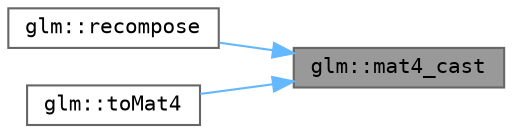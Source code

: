 digraph "glm::mat4_cast"
{
 // LATEX_PDF_SIZE
  bgcolor="transparent";
  edge [fontname=Terminal,fontsize=10,labelfontname=Helvetica,labelfontsize=10];
  node [fontname=Terminal,fontsize=10,shape=box,height=0.2,width=0.4];
  rankdir="RL";
  Node1 [label="glm::mat4_cast",height=0.2,width=0.4,color="gray40", fillcolor="grey60", style="filled", fontcolor="black",tooltip=" "];
  Node1 -> Node2 [dir="back",color="steelblue1",style="solid"];
  Node2 [label="glm::recompose",height=0.2,width=0.4,color="grey40", fillcolor="white", style="filled",URL="$group__gtx__matrix__decompose.html#ga8f836f4e7cc19ba301fc135d579aa2bc",tooltip=" "];
  Node1 -> Node3 [dir="back",color="steelblue1",style="solid"];
  Node3 [label="glm::toMat4",height=0.2,width=0.4,color="grey40", fillcolor="white", style="filled",URL="$group__gtx__quaternion.html#gae59147ed08331ca99604771184b306d5",tooltip=" "];
}
